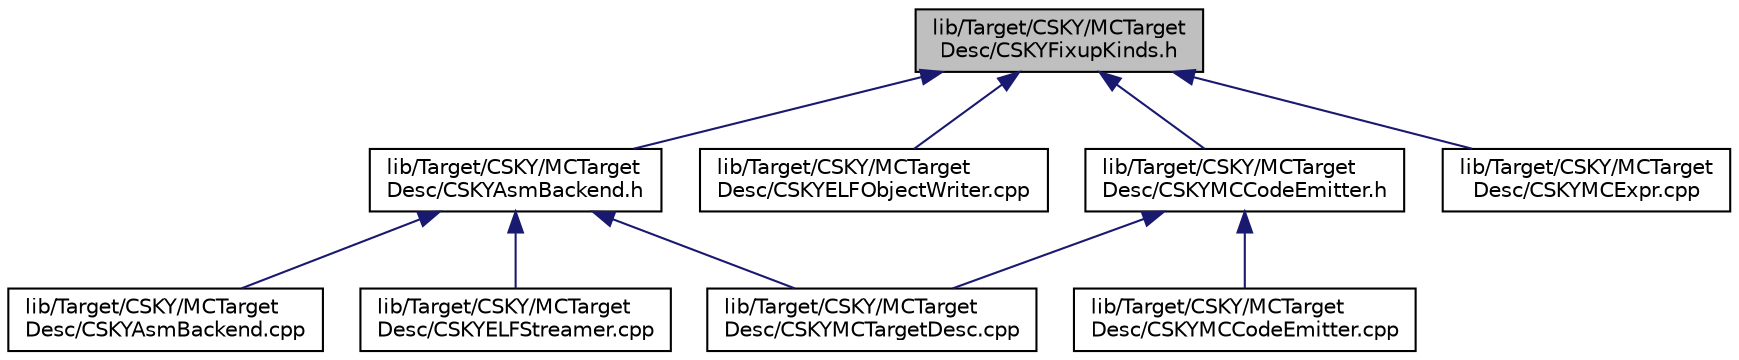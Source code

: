 digraph "lib/Target/CSKY/MCTargetDesc/CSKYFixupKinds.h"
{
 // LATEX_PDF_SIZE
  bgcolor="transparent";
  edge [fontname="Helvetica",fontsize="10",labelfontname="Helvetica",labelfontsize="10"];
  node [fontname="Helvetica",fontsize="10",shape=record];
  Node1 [label="lib/Target/CSKY/MCTarget\lDesc/CSKYFixupKinds.h",height=0.2,width=0.4,color="black", fillcolor="grey75", style="filled", fontcolor="black",tooltip=" "];
  Node1 -> Node2 [dir="back",color="midnightblue",fontsize="10",style="solid",fontname="Helvetica"];
  Node2 [label="lib/Target/CSKY/MCTarget\lDesc/CSKYAsmBackend.h",height=0.2,width=0.4,color="black",URL="$CSKYAsmBackend_8h.html",tooltip=" "];
  Node2 -> Node3 [dir="back",color="midnightblue",fontsize="10",style="solid",fontname="Helvetica"];
  Node3 [label="lib/Target/CSKY/MCTarget\lDesc/CSKYAsmBackend.cpp",height=0.2,width=0.4,color="black",URL="$CSKYAsmBackend_8cpp.html",tooltip=" "];
  Node2 -> Node4 [dir="back",color="midnightblue",fontsize="10",style="solid",fontname="Helvetica"];
  Node4 [label="lib/Target/CSKY/MCTarget\lDesc/CSKYELFStreamer.cpp",height=0.2,width=0.4,color="black",URL="$CSKYELFStreamer_8cpp.html",tooltip=" "];
  Node2 -> Node5 [dir="back",color="midnightblue",fontsize="10",style="solid",fontname="Helvetica"];
  Node5 [label="lib/Target/CSKY/MCTarget\lDesc/CSKYMCTargetDesc.cpp",height=0.2,width=0.4,color="black",URL="$CSKYMCTargetDesc_8cpp.html",tooltip=" "];
  Node1 -> Node6 [dir="back",color="midnightblue",fontsize="10",style="solid",fontname="Helvetica"];
  Node6 [label="lib/Target/CSKY/MCTarget\lDesc/CSKYELFObjectWriter.cpp",height=0.2,width=0.4,color="black",URL="$CSKYELFObjectWriter_8cpp.html",tooltip=" "];
  Node1 -> Node7 [dir="back",color="midnightblue",fontsize="10",style="solid",fontname="Helvetica"];
  Node7 [label="lib/Target/CSKY/MCTarget\lDesc/CSKYMCCodeEmitter.h",height=0.2,width=0.4,color="black",URL="$CSKYMCCodeEmitter_8h.html",tooltip=" "];
  Node7 -> Node8 [dir="back",color="midnightblue",fontsize="10",style="solid",fontname="Helvetica"];
  Node8 [label="lib/Target/CSKY/MCTarget\lDesc/CSKYMCCodeEmitter.cpp",height=0.2,width=0.4,color="black",URL="$CSKYMCCodeEmitter_8cpp.html",tooltip=" "];
  Node7 -> Node5 [dir="back",color="midnightblue",fontsize="10",style="solid",fontname="Helvetica"];
  Node1 -> Node9 [dir="back",color="midnightblue",fontsize="10",style="solid",fontname="Helvetica"];
  Node9 [label="lib/Target/CSKY/MCTarget\lDesc/CSKYMCExpr.cpp",height=0.2,width=0.4,color="black",URL="$CSKYMCExpr_8cpp.html",tooltip=" "];
}

